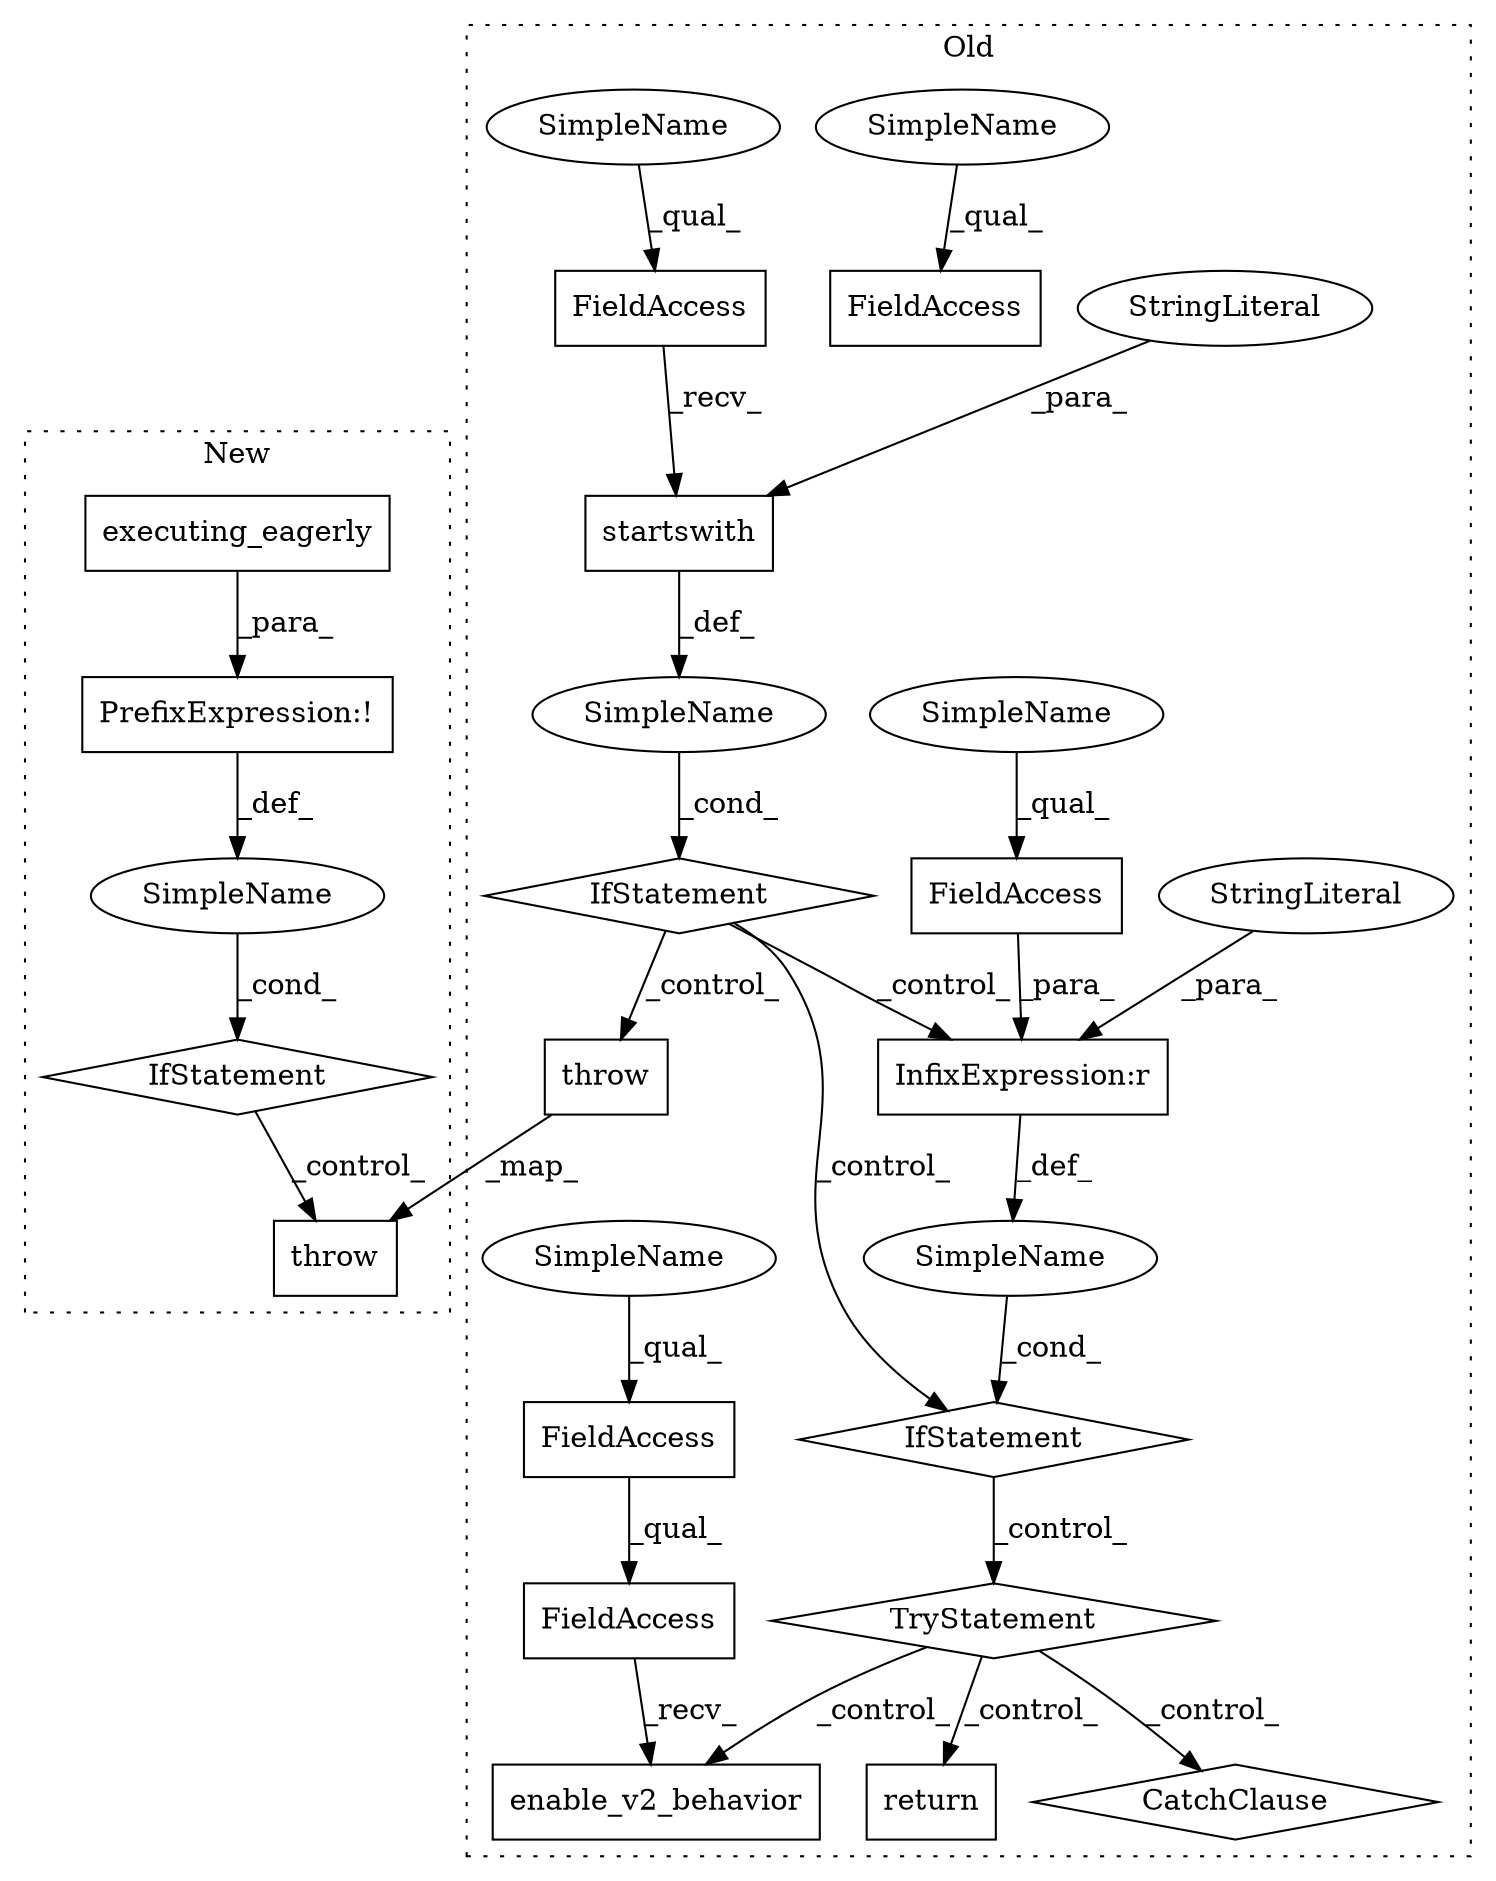 digraph G {
subgraph cluster0 {
1 [label="IfStatement" a="25" s="2587,2630" l="4,2" shape="diamond"];
5 [label="SimpleName" a="42" s="" l="" shape="ellipse"];
6 [label="return" a="41" s="2711" l="7" shape="box"];
7 [label="startswith" a="32" s="2561,2576" l="11,1" shape="box"];
8 [label="InfixExpression:r" a="27" s="2617" l="4" shape="box"];
11 [label="throw" a="53" s="2811" l="6" shape="box"];
12 [label="TryStatement" a="54" s="2642" l="4" shape="diamond"];
13 [label="FieldAccess" a="22" s="2538" l="22" shape="box"];
14 [label="FieldAccess" a="22" s="2501" l="26" shape="box"];
15 [label="FieldAccess" a="22" s="2658" l="17" shape="box"];
16 [label="FieldAccess" a="22" s="2658" l="20" shape="box"];
17 [label="FieldAccess" a="22" s="2591" l="26" shape="box"];
18 [label="IfStatement" a="25" s="2534,2577" l="4,2" shape="diamond"];
19 [label="SimpleName" a="42" s="" l="" shape="ellipse"];
20 [label="CatchClause" a="12" s="2730,2771" l="15,2" shape="diamond"];
21 [label="StringLiteral" a="45" s="2621" l="9" shape="ellipse"];
22 [label="StringLiteral" a="45" s="2572" l="4" shape="ellipse"];
23 [label="enable_v2_behavior" a="32" s="2679" l="20" shape="box"];
24 [label="SimpleName" a="42" s="2591" l="10" shape="ellipse"];
25 [label="SimpleName" a="42" s="2501" l="10" shape="ellipse"];
26 [label="SimpleName" a="42" s="2658" l="10" shape="ellipse"];
27 [label="SimpleName" a="42" s="2538" l="10" shape="ellipse"];
label = "Old";
style="dotted";
}
subgraph cluster1 {
2 [label="executing_eagerly" a="32" s="2506" l="19" shape="box"];
3 [label="IfStatement" a="25" s="2490,2525" l="4,2" shape="diamond"];
4 [label="PrefixExpression:!" a="38" s="2494" l="1" shape="box"];
9 [label="SimpleName" a="42" s="" l="" shape="ellipse"];
10 [label="throw" a="53" s="2535" l="6" shape="box"];
label = "New";
style="dotted";
}
1 -> 12 [label="_control_"];
2 -> 4 [label="_para_"];
3 -> 10 [label="_control_"];
4 -> 9 [label="_def_"];
5 -> 1 [label="_cond_"];
7 -> 19 [label="_def_"];
8 -> 5 [label="_def_"];
9 -> 3 [label="_cond_"];
11 -> 10 [label="_map_"];
12 -> 20 [label="_control_"];
12 -> 23 [label="_control_"];
12 -> 6 [label="_control_"];
13 -> 7 [label="_recv_"];
15 -> 16 [label="_qual_"];
16 -> 23 [label="_recv_"];
17 -> 8 [label="_para_"];
18 -> 8 [label="_control_"];
18 -> 1 [label="_control_"];
18 -> 11 [label="_control_"];
19 -> 18 [label="_cond_"];
21 -> 8 [label="_para_"];
22 -> 7 [label="_para_"];
24 -> 17 [label="_qual_"];
25 -> 14 [label="_qual_"];
26 -> 15 [label="_qual_"];
27 -> 13 [label="_qual_"];
}